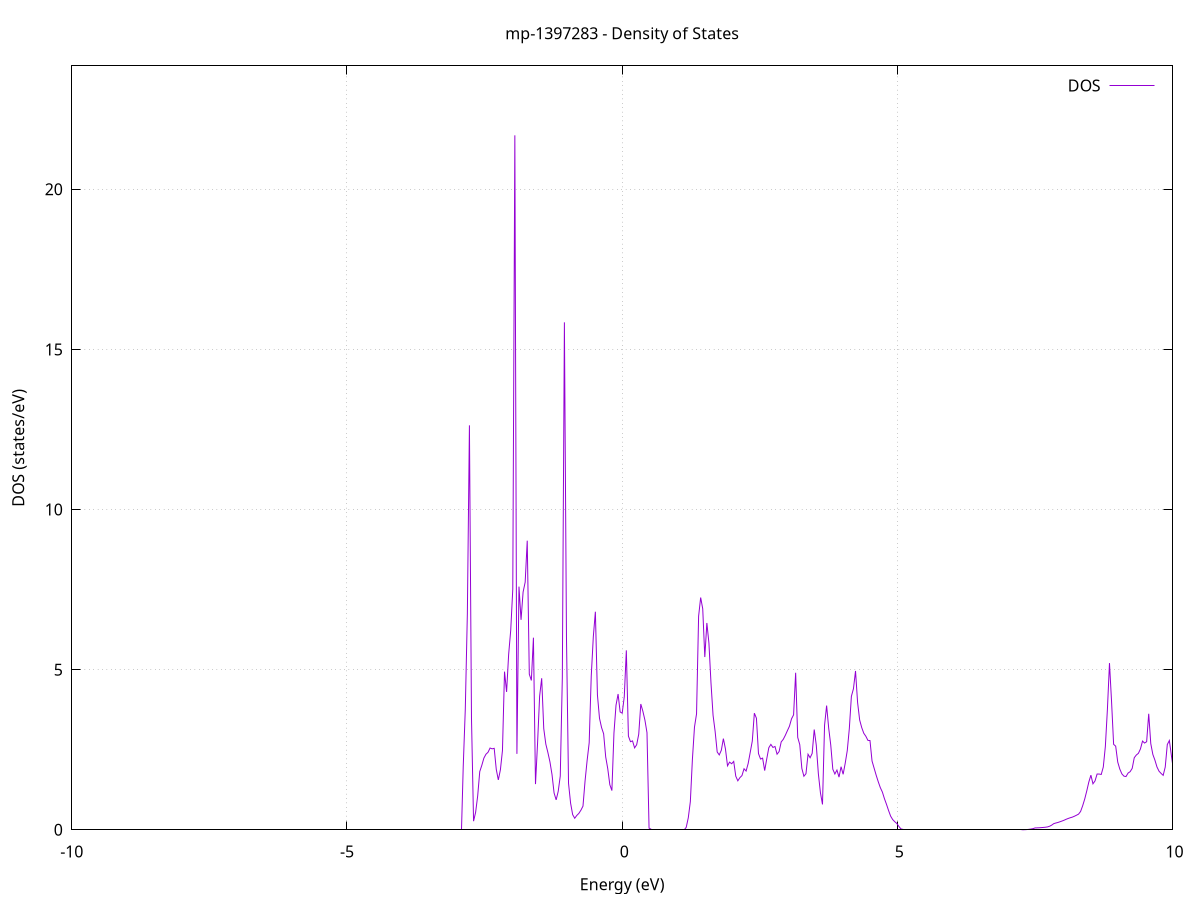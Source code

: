 set title 'mp-1397283 - Density of States'
set xlabel 'Energy (eV)'
set ylabel 'DOS (states/eV)'
set grid
set xrange [-10:10]
set yrange [0:23.853]
set xzeroaxis lt -1
set terminal png size 800,600
set output 'mp-1397283_dos_gnuplot.png'
plot '-' using 1:2 with lines title 'DOS'
-49.557600 0.000000
-49.520100 0.000000
-49.482600 0.000000
-49.445000 0.000000
-49.407500 0.000000
-49.370000 0.000000
-49.332500 0.000000
-49.295000 0.000000
-49.257500 0.000000
-49.219900 0.000000
-49.182400 0.000000
-49.144900 0.000000
-49.107400 0.000000
-49.069900 0.000000
-49.032400 0.000000
-48.994900 0.000000
-48.957300 0.000000
-48.919800 0.000000
-48.882300 0.000000
-48.844800 0.000000
-48.807300 0.000000
-48.769800 0.000000
-48.732200 0.000000
-48.694700 0.000000
-48.657200 0.000000
-48.619700 0.000000
-48.582200 0.000000
-48.544700 0.000000
-48.507100 0.000000
-48.469600 0.000000
-48.432100 0.000000
-48.394600 0.000000
-48.357100 0.000000
-48.319600 0.000000
-48.282000 0.000000
-48.244500 0.000000
-48.207000 0.000000
-48.169500 0.000000
-48.132000 0.000000
-48.094500 0.000000
-48.056900 0.000000
-48.019400 0.000000
-47.981900 0.000000
-47.944400 0.000000
-47.906900 0.000000
-47.869400 0.000000
-47.831900 0.000000
-47.794300 0.000000
-47.756800 0.000000
-47.719300 0.000000
-47.681800 0.000000
-47.644300 0.000000
-47.606800 0.000000
-47.569200 0.000000
-47.531700 0.000000
-47.494200 0.000000
-47.456700 0.000000
-47.419200 0.000000
-47.381700 0.000000
-47.344100 0.000000
-47.306600 0.000000
-47.269100 0.000000
-47.231600 0.000000
-47.194100 0.000000
-47.156600 0.000000
-47.119000 0.000000
-47.081500 0.000000
-47.044000 0.000000
-47.006500 0.000000
-46.969000 0.000000
-46.931500 0.000000
-46.893900 0.000000
-46.856400 0.000000
-46.818900 0.000000
-46.781400 0.000000
-46.743900 0.000000
-46.706400 0.000000
-46.668900 0.000000
-46.631300 0.000000
-46.593800 0.000000
-46.556300 0.000000
-46.518800 0.000000
-46.481300 0.000000
-46.443800 0.000000
-46.406200 0.000000
-46.368700 0.000000
-46.331200 0.000000
-46.293700 0.000000
-46.256200 0.000000
-46.218700 0.000000
-46.181100 0.000000
-46.143600 234.462300
-46.106100 0.000000
-46.068600 0.000000
-46.031100 0.000000
-45.993600 0.000000
-45.956000 0.000000
-45.918500 0.000000
-45.881000 0.000000
-45.843500 0.000000
-45.806000 0.000000
-45.768500 0.000000
-45.730900 0.000000
-45.693400 0.000000
-45.655900 0.000000
-45.618400 0.000000
-45.580900 0.000000
-45.543400 0.000000
-45.505900 0.000000
-45.468300 0.000000
-45.430800 0.000000
-45.393300 0.000000
-45.355800 0.000000
-45.318300 0.000000
-45.280800 0.000000
-45.243200 0.000000
-45.205700 0.000000
-45.168200 0.000000
-45.130700 0.000000
-45.093200 0.000000
-45.055700 0.000000
-45.018100 0.000000
-44.980600 0.000000
-44.943100 0.000000
-44.905600 0.000000
-44.868100 0.000000
-44.830600 0.000000
-44.793000 0.000000
-44.755500 0.000000
-44.718000 0.000000
-44.680500 0.000000
-44.643000 0.000000
-44.605500 0.000000
-44.567900 0.000000
-44.530400 0.000000
-44.492900 0.000000
-44.455400 0.000000
-44.417900 0.000000
-44.380400 0.000000
-44.342900 0.000000
-44.305300 0.000000
-44.267800 0.000000
-44.230300 0.000000
-44.192800 0.000000
-44.155300 0.000000
-44.117800 0.000000
-44.080200 0.000000
-44.042700 0.000000
-44.005200 0.000000
-43.967700 0.000000
-43.930200 0.000000
-43.892700 0.000000
-43.855100 0.000000
-43.817600 0.000000
-43.780100 0.000000
-43.742600 0.000000
-43.705100 0.000000
-43.667600 0.000000
-43.630000 0.000000
-43.592500 0.000000
-43.555000 0.000000
-43.517500 0.000000
-43.480000 0.000000
-43.442500 0.000000
-43.404900 0.000000
-43.367400 0.000000
-43.329900 0.000000
-43.292400 0.000000
-43.254900 0.000000
-43.217400 0.000000
-43.179900 0.000000
-43.142300 0.000000
-43.104800 0.000000
-43.067300 0.000000
-43.029800 0.000000
-42.992300 0.000000
-42.954800 0.000000
-42.917200 0.000000
-42.879700 0.000000
-42.842200 0.000000
-42.804700 0.000000
-42.767200 0.000000
-42.729700 0.000000
-42.692100 0.000000
-42.654600 0.000000
-42.617100 0.000000
-42.579600 0.000000
-42.542100 0.000000
-42.504600 0.000000
-42.467000 0.000000
-42.429500 0.000000
-42.392000 0.000000
-42.354500 0.000000
-42.317000 0.000000
-42.279500 0.000000
-42.241900 0.000000
-42.204400 0.000000
-42.166900 0.000000
-42.129400 0.000000
-42.091900 0.000000
-42.054400 0.000000
-42.016900 0.000000
-41.979300 0.000000
-41.941800 0.000000
-41.904300 0.000000
-41.866800 0.000000
-41.829300 0.000000
-41.791800 0.000000
-41.754200 0.000000
-41.716700 0.000000
-41.679200 0.000000
-41.641700 0.000000
-41.604200 0.000000
-41.566700 0.000000
-41.529100 0.000000
-41.491600 0.000000
-41.454100 0.000000
-41.416600 0.000000
-41.379100 0.000000
-41.341600 0.000000
-41.304000 0.000000
-41.266500 0.000000
-41.229000 0.000000
-41.191500 0.000000
-41.154000 0.000000
-41.116500 0.000000
-41.078900 0.000000
-41.041400 0.000000
-41.003900 0.000000
-40.966400 0.000000
-40.928900 0.000000
-40.891400 0.000000
-40.853900 0.000000
-40.816300 0.000000
-40.778800 0.000000
-40.741300 0.000000
-40.703800 0.000000
-40.666300 0.000000
-40.628800 0.000000
-40.591200 0.000000
-40.553700 0.000000
-40.516200 0.000000
-40.478700 0.000000
-40.441200 0.000000
-40.403700 0.000000
-40.366100 0.000000
-40.328600 0.000000
-40.291100 0.000000
-40.253600 0.000000
-40.216100 0.000000
-40.178600 0.000000
-40.141000 0.000000
-40.103500 0.000000
-40.066000 0.000000
-40.028500 0.000000
-39.991000 0.000000
-39.953500 0.000000
-39.915900 0.000000
-39.878400 0.000000
-39.840900 0.000000
-39.803400 0.000000
-39.765900 0.000000
-39.728400 0.000000
-39.690900 0.000000
-39.653300 0.000000
-39.615800 0.000000
-39.578300 0.000000
-39.540800 0.000000
-39.503300 0.000000
-39.465800 0.000000
-39.428200 0.000000
-39.390700 0.000000
-39.353200 0.000000
-39.315700 0.000000
-39.278200 0.000000
-39.240700 0.000000
-39.203100 0.000000
-39.165600 0.000000
-39.128100 0.000000
-39.090600 0.000000
-39.053100 0.000000
-39.015600 0.000000
-38.978000 0.000000
-38.940500 0.000000
-38.903000 0.000000
-38.865500 0.000000
-38.828000 0.000000
-38.790500 0.000000
-38.752900 0.000000
-38.715400 0.000000
-38.677900 0.000000
-38.640400 0.000000
-38.602900 0.000000
-38.565400 0.000000
-38.527900 0.000000
-38.490300 0.000000
-38.452800 0.000000
-38.415300 0.000000
-38.377800 0.000000
-38.340300 0.000000
-38.302800 0.000000
-38.265200 0.000000
-38.227700 0.000000
-38.190200 0.000000
-38.152700 0.000000
-38.115200 0.000000
-38.077700 0.000000
-38.040100 0.000000
-38.002600 0.000000
-37.965100 0.000000
-37.927600 0.000000
-37.890100 0.000000
-37.852600 0.000000
-37.815000 0.000000
-37.777500 0.000000
-37.740000 0.000000
-37.702500 0.000000
-37.665000 0.000000
-37.627500 0.000000
-37.589900 0.000000
-37.552400 0.000000
-37.514900 0.000000
-37.477400 0.000000
-37.439900 0.000000
-37.402400 0.000000
-37.364900 0.000000
-37.327300 0.000000
-37.289800 0.000000
-37.252300 0.000000
-37.214800 0.000000
-37.177300 0.000000
-37.139800 0.000000
-37.102200 0.000000
-37.064700 0.000000
-37.027200 0.000000
-36.989700 0.000000
-36.952200 0.000000
-36.914700 0.000000
-36.877100 0.000000
-36.839600 0.000000
-36.802100 0.000000
-36.764600 0.000000
-36.727100 0.000000
-36.689600 0.000000
-36.652000 0.000000
-36.614500 0.000000
-36.577000 0.000000
-36.539500 0.000000
-36.502000 0.000000
-36.464500 0.000000
-36.426900 0.000000
-36.389400 0.000000
-36.351900 0.000000
-36.314400 0.000000
-36.276900 0.000000
-36.239400 0.000000
-36.201900 0.000000
-36.164300 0.000000
-36.126800 0.000000
-36.089300 0.000000
-36.051800 0.000000
-36.014300 0.000000
-35.976800 0.000000
-35.939200 0.000000
-35.901700 0.000000
-35.864200 0.000000
-35.826700 0.000000
-35.789200 0.000000
-35.751700 0.000000
-35.714100 0.000000
-35.676600 0.000000
-35.639100 0.000000
-35.601600 0.000000
-35.564100 0.000000
-35.526600 0.000000
-35.489000 0.000000
-35.451500 0.000000
-35.414000 0.000000
-35.376500 0.000000
-35.339000 0.000000
-35.301500 0.000000
-35.263900 0.000000
-35.226400 0.000000
-35.188900 0.000000
-35.151400 0.000000
-35.113900 0.000000
-35.076400 0.000000
-35.038900 0.000000
-35.001300 0.000000
-34.963800 0.000000
-34.926300 0.000000
-34.888800 0.000000
-34.851300 0.000000
-34.813800 0.000000
-34.776200 0.000000
-34.738700 0.000000
-34.701200 0.000000
-34.663700 0.000000
-34.626200 0.000000
-34.588700 0.000000
-34.551100 0.000000
-34.513600 0.000000
-34.476100 0.000000
-34.438600 0.000000
-34.401100 0.000000
-34.363600 0.000000
-34.326000 0.000000
-34.288500 0.000000
-34.251000 0.000000
-34.213500 0.000000
-34.176000 0.000000
-34.138500 0.000000
-34.100900 0.000000
-34.063400 0.000000
-34.025900 0.000000
-33.988400 0.000000
-33.950900 0.000000
-33.913400 0.000000
-33.875900 0.000000
-33.838300 0.000000
-33.800800 0.000000
-33.763300 0.000000
-33.725800 0.000000
-33.688300 0.000000
-33.650800 0.000000
-33.613200 0.000000
-33.575700 0.000000
-33.538200 0.000000
-33.500700 0.000000
-33.463200 0.000000
-33.425700 0.000000
-33.388100 0.000000
-33.350600 0.000000
-33.313100 0.000000
-33.275600 0.000000
-33.238100 0.000000
-33.200600 0.000000
-33.163000 0.000000
-33.125500 0.000000
-33.088000 0.000000
-33.050500 0.000000
-33.013000 0.000000
-32.975500 0.000000
-32.937900 0.000000
-32.900400 0.000000
-32.862900 0.000000
-32.825400 0.000000
-32.787900 0.000000
-32.750400 0.000000
-32.712900 0.000000
-32.675300 0.000000
-32.637800 0.000000
-32.600300 0.000000
-32.562800 0.000000
-32.525300 0.000000
-32.487800 0.000000
-32.450200 0.000000
-32.412700 0.000000
-32.375200 0.000000
-32.337700 0.000000
-32.300200 0.000000
-32.262700 0.000000
-32.225100 0.000000
-32.187600 0.000000
-32.150100 0.000000
-32.112600 0.000000
-32.075100 0.000000
-32.037600 0.000000
-32.000000 0.000000
-31.962500 0.000000
-31.925000 0.000000
-31.887500 0.000000
-31.850000 0.000000
-31.812500 0.000000
-31.774900 0.000000
-31.737400 0.000000
-31.699900 0.000000
-31.662400 0.000000
-31.624900 0.000000
-31.587400 0.000000
-31.549900 0.000000
-31.512300 0.000000
-31.474800 0.000000
-31.437300 0.000000
-31.399800 0.000000
-31.362300 0.000000
-31.324800 0.000000
-31.287200 0.000000
-31.249700 0.000000
-31.212200 0.000000
-31.174700 0.000000
-31.137200 0.000000
-31.099700 0.000000
-31.062100 0.000000
-31.024600 0.000000
-30.987100 0.000000
-30.949600 0.000000
-30.912100 0.000000
-30.874600 0.000000
-30.837000 0.000000
-30.799500 0.000000
-30.762000 0.000000
-30.724500 0.000000
-30.687000 0.000000
-30.649500 0.000000
-30.611900 0.000000
-30.574400 0.000000
-30.536900 0.000000
-30.499400 0.000000
-30.461900 0.000000
-30.424400 0.000000
-30.386900 0.000000
-30.349300 0.000000
-30.311800 0.000000
-30.274300 0.000000
-30.236800 0.000000
-30.199300 0.000000
-30.161800 0.000000
-30.124200 0.000000
-30.086700 0.000000
-30.049200 0.000000
-30.011700 0.000000
-29.974200 0.000000
-29.936700 0.000000
-29.899100 0.000000
-29.861600 0.000000
-29.824100 0.000000
-29.786600 0.000000
-29.749100 0.000000
-29.711600 0.000000
-29.674000 0.000000
-29.636500 0.000000
-29.599000 0.000000
-29.561500 0.000000
-29.524000 0.000000
-29.486500 0.000000
-29.448900 0.000000
-29.411400 0.000000
-29.373900 0.000000
-29.336400 0.000000
-29.298900 0.000000
-29.261400 0.000000
-29.223900 0.000000
-29.186300 0.000000
-29.148800 0.000000
-29.111300 0.000000
-29.073800 0.000000
-29.036300 0.000000
-28.998800 0.000000
-28.961200 0.000000
-28.923700 0.000000
-28.886200 0.000000
-28.848700 0.000000
-28.811200 0.000000
-28.773700 0.000000
-28.736100 0.000000
-28.698600 0.000000
-28.661100 0.000000
-28.623600 0.000000
-28.586100 0.000000
-28.548600 0.000000
-28.511000 0.000000
-28.473500 0.000000
-28.436000 0.000000
-28.398500 0.000000
-28.361000 0.000000
-28.323500 0.000000
-28.285900 0.000000
-28.248400 0.000000
-28.210900 0.000000
-28.173400 0.000000
-28.135900 0.000000
-28.098400 0.000000
-28.060900 0.000000
-28.023300 0.000000
-27.985800 0.000000
-27.948300 0.000000
-27.910800 0.000000
-27.873300 0.000000
-27.835800 0.000000
-27.798200 0.000000
-27.760700 0.000000
-27.723200 0.000000
-27.685700 0.000000
-27.648200 0.000000
-27.610700 0.000000
-27.573100 0.000000
-27.535600 0.000000
-27.498100 0.000000
-27.460600 0.000000
-27.423100 0.000000
-27.385600 0.000000
-27.348000 0.000000
-27.310500 0.000000
-27.273000 0.000000
-27.235500 0.000000
-27.198000 0.000000
-27.160500 0.000000
-27.122900 0.000000
-27.085400 0.000000
-27.047900 0.000000
-27.010400 0.000000
-26.972900 0.000000
-26.935400 0.000000
-26.897900 0.000000
-26.860300 0.000000
-26.822800 0.000000
-26.785300 0.000000
-26.747800 0.000000
-26.710300 0.000000
-26.672800 0.000000
-26.635200 0.000000
-26.597700 0.000000
-26.560200 0.000000
-26.522700 0.000000
-26.485200 0.000000
-26.447700 0.000000
-26.410100 0.000000
-26.372600 0.000000
-26.335100 0.000000
-26.297600 0.000000
-26.260100 0.000000
-26.222600 0.000000
-26.185000 0.000000
-26.147500 0.000000
-26.110000 0.000000
-26.072500 0.000000
-26.035000 0.000000
-25.997500 0.000000
-25.959900 0.000000
-25.922400 0.000000
-25.884900 0.000000
-25.847400 0.000000
-25.809900 0.000000
-25.772400 0.000000
-25.734900 0.000000
-25.697300 0.000000
-25.659800 0.000000
-25.622300 0.000000
-25.584800 0.000000
-25.547300 0.000000
-25.509800 0.000000
-25.472200 0.000000
-25.434700 0.000000
-25.397200 0.000000
-25.359700 0.000000
-25.322200 0.000000
-25.284700 0.000000
-25.247100 0.000000
-25.209600 0.000000
-25.172100 0.000000
-25.134600 0.000000
-25.097100 0.000000
-25.059600 0.000000
-25.022000 0.000000
-24.984500 0.000000
-24.947000 0.000000
-24.909500 0.000000
-24.872000 0.000000
-24.834500 0.000000
-24.796900 0.000000
-24.759400 0.000000
-24.721900 0.000000
-24.684400 0.000000
-24.646900 0.000000
-24.609400 0.000000
-24.571900 0.000000
-24.534300 0.000000
-24.496800 0.000000
-24.459300 0.000000
-24.421800 0.000000
-24.384300 0.000000
-24.346800 0.000000
-24.309200 0.000000
-24.271700 0.000000
-24.234200 0.000000
-24.196700 0.000000
-24.159200 0.000000
-24.121700 0.000000
-24.084100 0.000000
-24.046600 0.000000
-24.009100 0.000000
-23.971600 0.000000
-23.934100 0.000000
-23.896600 0.000000
-23.859000 0.000000
-23.821500 0.000000
-23.784000 0.000000
-23.746500 0.000000
-23.709000 0.000000
-23.671500 0.000000
-23.633900 0.000000
-23.596400 0.000000
-23.558900 0.000000
-23.521400 0.000000
-23.483900 0.000000
-23.446400 0.000000
-23.408900 0.000000
-23.371300 0.000000
-23.333800 0.000000
-23.296300 0.000000
-23.258800 0.000000
-23.221300 0.000000
-23.183800 0.000000
-23.146200 0.000000
-23.108700 0.000000
-23.071200 0.000000
-23.033700 0.000000
-22.996200 0.000000
-22.958700 0.000000
-22.921100 0.000000
-22.883600 0.000000
-22.846100 0.000000
-22.808600 0.000000
-22.771100 0.000000
-22.733600 0.000000
-22.696000 0.000000
-22.658500 0.000000
-22.621000 0.000000
-22.583500 0.000000
-22.546000 0.000000
-22.508500 0.000000
-22.470900 0.000000
-22.433400 0.000000
-22.395900 0.000000
-22.358400 0.000000
-22.320900 0.000000
-22.283400 0.000000
-22.245900 0.000000
-22.208300 0.000000
-22.170800 0.000000
-22.133300 0.000000
-22.095800 0.000000
-22.058300 0.000000
-22.020800 0.000000
-21.983200 0.000000
-21.945700 0.000000
-21.908200 0.000000
-21.870700 0.000000
-21.833200 0.000000
-21.795700 0.000000
-21.758100 0.000000
-21.720600 0.000000
-21.683100 0.000000
-21.645600 0.000000
-21.608100 0.000000
-21.570600 0.000000
-21.533000 0.000000
-21.495500 0.000000
-21.458000 0.000000
-21.420500 0.000000
-21.383000 0.000000
-21.345500 0.000000
-21.307900 0.000000
-21.270400 0.000000
-21.232900 0.000000
-21.195400 0.000000
-21.157900 0.000000
-21.120400 0.000000
-21.082900 0.000000
-21.045300 0.000000
-21.007800 0.000000
-20.970300 0.000000
-20.932800 0.000000
-20.895300 0.000000
-20.857800 0.000000
-20.820200 0.000000
-20.782700 0.000000
-20.745200 0.000000
-20.707700 0.000000
-20.670200 0.000000
-20.632700 0.000000
-20.595100 0.000000
-20.557600 0.000000
-20.520100 0.000000
-20.482600 0.000000
-20.445100 0.000000
-20.407600 0.000000
-20.370000 0.000000
-20.332500 0.000000
-20.295000 0.000000
-20.257500 0.000000
-20.220000 0.000000
-20.182500 0.000000
-20.144900 0.000000
-20.107400 0.000000
-20.069900 0.000000
-20.032400 0.000000
-19.994900 0.000000
-19.957400 0.000000
-19.919900 0.000000
-19.882300 0.000000
-19.844800 0.000000
-19.807300 0.000000
-19.769800 0.000000
-19.732300 0.000000
-19.694800 0.000000
-19.657200 0.000000
-19.619700 0.000000
-19.582200 0.000000
-19.544700 0.000000
-19.507200 0.000000
-19.469700 0.000000
-19.432100 0.000000
-19.394600 0.000000
-19.357100 0.000000
-19.319600 0.000000
-19.282100 0.000000
-19.244600 0.000000
-19.207000 0.000000
-19.169500 0.000000
-19.132000 0.000000
-19.094500 0.000000
-19.057000 0.000000
-19.019500 0.000000
-18.981900 0.000000
-18.944400 0.000000
-18.906900 0.000000
-18.869400 0.000000
-18.831900 0.000000
-18.794400 0.000000
-18.756900 0.000000
-18.719300 0.000000
-18.681800 0.000000
-18.644300 0.000000
-18.606800 0.000000
-18.569300 0.000000
-18.531800 0.000000
-18.494200 0.000000
-18.456700 0.000000
-18.419200 0.000000
-18.381700 0.000000
-18.344200 0.000000
-18.306700 0.000000
-18.269100 0.000000
-18.231600 0.000000
-18.194100 0.000000
-18.156600 0.000000
-18.119100 0.000000
-18.081600 0.000000
-18.044000 0.000000
-18.006500 0.000000
-17.969000 0.000000
-17.931500 0.000000
-17.894000 0.000000
-17.856500 0.000000
-17.818900 0.000000
-17.781400 0.000000
-17.743900 0.000000
-17.706400 0.000000
-17.668900 0.000000
-17.631400 0.000000
-17.593900 0.000000
-17.556300 0.000000
-17.518800 0.000000
-17.481300 0.000000
-17.443800 0.000000
-17.406300 0.000000
-17.368800 0.000000
-17.331200 0.000000
-17.293700 0.000000
-17.256200 0.000000
-17.218700 0.000000
-17.181200 0.000000
-17.143700 0.000000
-17.106100 0.000000
-17.068600 0.000000
-17.031100 0.000000
-16.993600 0.000000
-16.956100 0.000000
-16.918600 0.000000
-16.881000 0.000000
-16.843500 0.000000
-16.806000 0.000000
-16.768500 0.000000
-16.731000 0.000000
-16.693500 0.000000
-16.655900 0.000000
-16.618400 0.000000
-16.580900 0.000000
-16.543400 0.000000
-16.505900 0.000000
-16.468400 0.000000
-16.430900 0.000000
-16.393300 0.000000
-16.355800 0.000000
-16.318300 0.000000
-16.280800 0.000000
-16.243300 0.000000
-16.205800 0.000000
-16.168200 0.000000
-16.130700 0.000000
-16.093200 0.000000
-16.055700 0.000000
-16.018200 0.000000
-15.980700 0.000000
-15.943100 0.000000
-15.905600 0.000000
-15.868100 0.000000
-15.830600 0.000000
-15.793100 0.000000
-15.755600 0.000000
-15.718000 0.000000
-15.680500 0.000000
-15.643000 0.000000
-15.605500 0.000000
-15.568000 0.000000
-15.530500 0.000000
-15.492900 0.000000
-15.455400 0.000000
-15.417900 0.000000
-15.380400 0.000000
-15.342900 0.000000
-15.305400 0.000000
-15.267900 0.000000
-15.230300 0.000000
-15.192800 0.000000
-15.155300 0.000000
-15.117800 0.000000
-15.080300 0.000000
-15.042800 0.000000
-15.005200 0.000000
-14.967700 0.000000
-14.930200 0.000000
-14.892700 0.000000
-14.855200 0.000000
-14.817700 0.000000
-14.780100 0.000000
-14.742600 0.000000
-14.705100 0.000000
-14.667600 0.000000
-14.630100 0.000000
-14.592600 0.000000
-14.555000 0.000000
-14.517500 0.000000
-14.480000 0.000000
-14.442500 0.000000
-14.405000 0.000000
-14.367500 0.000000
-14.329900 0.000000
-14.292400 0.000000
-14.254900 0.000000
-14.217400 0.000000
-14.179900 0.000000
-14.142400 0.000000
-14.104900 0.000000
-14.067300 0.000000
-14.029800 0.000000
-13.992300 0.000000
-13.954800 0.000000
-13.917300 0.000000
-13.879800 0.000000
-13.842200 0.000000
-13.804700 0.000000
-13.767200 0.000000
-13.729700 0.000000
-13.692200 0.000000
-13.654700 0.000000
-13.617100 0.000000
-13.579600 0.000000
-13.542100 0.000000
-13.504600 0.000000
-13.467100 0.000000
-13.429600 0.000000
-13.392000 0.000000
-13.354500 0.000000
-13.317000 0.000000
-13.279500 0.000000
-13.242000 0.000000
-13.204500 0.000000
-13.166900 0.000000
-13.129400 0.000000
-13.091900 0.000000
-13.054400 0.000000
-13.016900 0.000000
-12.979400 0.000000
-12.941900 0.000000
-12.904300 0.000000
-12.866800 0.000000
-12.829300 0.000000
-12.791800 0.000000
-12.754300 0.000000
-12.716800 0.000000
-12.679200 0.000000
-12.641700 0.000000
-12.604200 0.000000
-12.566700 0.000000
-12.529200 0.000000
-12.491700 0.000000
-12.454100 0.000000
-12.416600 0.000000
-12.379100 0.000000
-12.341600 0.000000
-12.304100 0.000000
-12.266600 0.000000
-12.229000 0.000000
-12.191500 0.000000
-12.154000 0.000000
-12.116500 0.000000
-12.079000 0.000000
-12.041500 0.000000
-12.003900 0.000000
-11.966400 0.000000
-11.928900 0.000000
-11.891400 0.000000
-11.853900 0.000000
-11.816400 0.000000
-11.778900 0.000000
-11.741300 0.000000
-11.703800 0.000000
-11.666300 0.000000
-11.628800 0.000000
-11.591300 0.000000
-11.553800 0.000000
-11.516200 0.000000
-11.478700 0.078400
-11.441200 0.360600
-11.403700 0.553900
-11.366200 0.666600
-11.328700 0.811200
-11.291100 0.955600
-11.253600 1.102200
-11.216100 1.253500
-11.178600 1.437500
-11.141100 1.674300
-11.103600 2.055000
-11.066000 2.656900
-11.028500 2.703200
-10.991000 2.437400
-10.953500 2.299500
-10.916000 2.153100
-10.878500 1.661200
-10.840900 1.119700
-10.803400 0.453600
-10.765900 0.224300
-10.728400 0.555900
-10.690900 1.568400
-10.653400 2.530300
-10.615900 3.317400
-10.578300 5.100600
-10.540800 3.002600
-10.503300 2.334300
-10.465800 1.940300
-10.428300 1.629600
-10.390800 1.392100
-10.353200 1.243600
-10.315700 10.324800
-10.278200 11.820000
-10.240700 12.331400
-10.203200 7.566600
-10.165700 3.640200
-10.128100 1.706100
-10.090600 0.000000
-10.053100 0.000000
-10.015600 0.000000
-9.978100 0.000000
-9.940600 0.000000
-9.903000 0.000000
-9.865500 0.000000
-9.828000 0.000000
-9.790500 0.000000
-9.753000 0.000000
-9.715500 0.000000
-9.677900 0.000000
-9.640400 0.000000
-9.602900 0.000000
-9.565400 0.000000
-9.527900 0.000000
-9.490400 0.000000
-9.452900 0.000000
-9.415300 0.000000
-9.377800 0.000000
-9.340300 0.000000
-9.302800 0.000000
-9.265300 0.000000
-9.227800 0.000000
-9.190200 0.000000
-9.152700 0.000000
-9.115200 0.000000
-9.077700 0.000000
-9.040200 0.000000
-9.002700 0.000000
-8.965100 0.000000
-8.927600 0.000000
-8.890100 0.000000
-8.852600 0.000000
-8.815100 0.000000
-8.777600 0.000000
-8.740000 0.000000
-8.702500 0.000000
-8.665000 0.000000
-8.627500 0.000000
-8.590000 0.000000
-8.552500 0.000000
-8.514900 0.000000
-8.477400 0.000000
-8.439900 0.000000
-8.402400 0.000000
-8.364900 0.000000
-8.327400 0.000000
-8.289800 0.000000
-8.252300 0.000000
-8.214800 0.000000
-8.177300 0.000000
-8.139800 0.000000
-8.102300 0.000000
-8.064800 0.000000
-8.027200 0.000000
-7.989700 0.000000
-7.952200 0.000000
-7.914700 0.000000
-7.877200 0.000000
-7.839700 0.000000
-7.802100 0.000000
-7.764600 0.000000
-7.727100 0.000000
-7.689600 0.000000
-7.652100 0.000000
-7.614600 0.000000
-7.577000 0.000000
-7.539500 0.000000
-7.502000 0.000000
-7.464500 0.000000
-7.427000 0.000000
-7.389500 0.000000
-7.351900 0.000000
-7.314400 0.000000
-7.276900 0.000000
-7.239400 0.000000
-7.201900 0.000000
-7.164400 0.000000
-7.126800 0.000000
-7.089300 0.000000
-7.051800 0.000000
-7.014300 0.000000
-6.976800 0.000000
-6.939300 0.000000
-6.901800 0.000000
-6.864200 0.000000
-6.826700 0.000000
-6.789200 0.000000
-6.751700 0.000000
-6.714200 0.000000
-6.676700 0.000000
-6.639100 0.000000
-6.601600 0.000000
-6.564100 0.000000
-6.526600 0.000000
-6.489100 0.000000
-6.451600 0.000000
-6.414000 0.000000
-6.376500 0.000000
-6.339000 0.000000
-6.301500 0.000000
-6.264000 0.000000
-6.226500 0.000000
-6.188900 0.000000
-6.151400 0.000000
-6.113900 0.000000
-6.076400 0.000000
-6.038900 0.000000
-6.001400 0.000000
-5.963800 0.000000
-5.926300 0.000000
-5.888800 0.000000
-5.851300 0.000000
-5.813800 0.000000
-5.776300 0.000000
-5.738800 0.000000
-5.701200 0.000000
-5.663700 0.000000
-5.626200 0.000000
-5.588700 0.000000
-5.551200 0.000000
-5.513700 0.000000
-5.476100 0.000000
-5.438600 0.000000
-5.401100 0.000000
-5.363600 0.000000
-5.326100 0.000000
-5.288600 0.000000
-5.251000 0.000000
-5.213500 0.000000
-5.176000 0.000000
-5.138500 0.000000
-5.101000 0.000000
-5.063500 0.000000
-5.025900 0.000000
-4.988400 0.000000
-4.950900 0.000000
-4.913400 0.000000
-4.875900 0.000000
-4.838400 0.000000
-4.800800 0.000000
-4.763300 0.000000
-4.725800 0.000000
-4.688300 0.000000
-4.650800 0.000000
-4.613300 0.000000
-4.575800 0.000000
-4.538200 0.000000
-4.500700 0.000000
-4.463200 0.000000
-4.425700 0.000000
-4.388200 0.000000
-4.350700 0.000000
-4.313100 0.000000
-4.275600 0.000000
-4.238100 0.000000
-4.200600 0.000000
-4.163100 0.000000
-4.125600 0.000000
-4.088000 0.000000
-4.050500 0.000000
-4.013000 0.000000
-3.975500 0.000000
-3.938000 0.000000
-3.900500 0.000000
-3.862900 0.000000
-3.825400 0.000000
-3.787900 0.000000
-3.750400 0.000000
-3.712900 0.000000
-3.675400 0.000000
-3.637800 0.000000
-3.600300 0.000000
-3.562800 0.000000
-3.525300 0.000000
-3.487800 0.000000
-3.450300 0.000000
-3.412800 0.000000
-3.375200 0.000000
-3.337700 0.000000
-3.300200 0.000000
-3.262700 0.000000
-3.225200 0.000000
-3.187700 0.000000
-3.150100 0.000000
-3.112600 0.000000
-3.075100 0.000000
-3.037600 0.000000
-3.000100 0.000000
-2.962600 0.000000
-2.925000 0.000000
-2.887500 1.975600
-2.850000 3.764000
-2.812500 6.744800
-2.775000 12.628400
-2.737500 3.483900
-2.699900 0.269000
-2.662400 0.543900
-2.624900 1.058700
-2.587400 1.816100
-2.549900 2.012600
-2.512400 2.237200
-2.474800 2.358300
-2.437300 2.419100
-2.399800 2.552600
-2.362300 2.527800
-2.324800 2.542700
-2.287300 1.887100
-2.249800 1.556600
-2.212200 1.873100
-2.174700 2.474000
-2.137200 4.938100
-2.099700 4.304300
-2.062200 5.477600
-2.024700 6.225900
-1.987100 7.514900
-1.949600 21.684300
-1.912100 2.369700
-1.874600 7.592900
-1.837100 6.555500
-1.799600 7.422900
-1.762000 7.731600
-1.724500 9.026700
-1.687000 4.857700
-1.649500 4.663600
-1.612000 5.997400
-1.574500 1.426500
-1.536900 2.702600
-1.499400 4.173200
-1.461900 4.731600
-1.424400 3.158300
-1.386900 2.675400
-1.349400 2.413400
-1.311800 2.119900
-1.274300 1.723200
-1.236800 1.150800
-1.199300 0.933400
-1.161800 1.198000
-1.124300 1.678500
-1.086800 4.750300
-1.049200 15.844900
-1.011700 6.028800
-0.974200 1.450800
-0.936700 0.831300
-0.899200 0.472900
-0.861700 0.359700
-0.824100 0.447400
-0.786600 0.512000
-0.749100 0.611700
-0.711600 0.738300
-0.674100 1.519900
-0.636600 2.159700
-0.599000 2.714900
-0.561500 4.793700
-0.524000 6.022400
-0.486500 6.808700
-0.449000 4.208500
-0.411500 3.481400
-0.373900 3.191200
-0.336400 2.996800
-0.298900 2.275900
-0.261400 1.907300
-0.223900 1.407900
-0.186400 1.224000
-0.148800 3.020900
-0.111300 3.891000
-0.073800 4.238700
-0.036300 3.679100
0.001200 3.640000
0.038700 4.156300
0.076200 5.601700
0.113800 2.925100
0.151300 2.750400
0.188800 2.774900
0.226300 2.557200
0.263800 2.654200
0.301300 2.983700
0.338900 3.926900
0.376400 3.702000
0.413900 3.423000
0.451400 3.032500
0.488900 0.053100
0.526400 0.000000
0.564000 0.000000
0.601500 0.000000
0.639000 0.000000
0.676500 0.000000
0.714000 0.000000
0.751500 0.000000
0.789100 0.000000
0.826600 0.000000
0.864100 0.000000
0.901600 0.000000
0.939100 0.000000
0.976600 0.000000
1.014200 0.000000
1.051700 0.000000
1.089200 0.000000
1.126700 0.000000
1.164200 0.075900
1.201700 0.374200
1.239200 0.877700
1.276800 2.203800
1.314300 3.205900
1.351800 3.619500
1.389300 6.667500
1.426800 7.252000
1.464300 6.898800
1.501900 5.392900
1.539400 6.457700
1.576900 5.827200
1.614400 4.582200
1.651900 3.576500
1.689400 3.071800
1.727000 2.429300
1.764500 2.337200
1.802000 2.482800
1.839500 2.846300
1.877000 2.524600
1.914500 1.997200
1.952100 2.112000
1.989600 2.061900
2.027100 2.134500
2.064600 1.673000
2.102100 1.529000
2.139600 1.627600
2.177200 1.692700
2.214700 1.905600
2.252200 1.834000
2.289700 2.069000
2.327200 2.415700
2.364700 2.770000
2.402200 3.641300
2.439800 3.483600
2.477300 2.379100
2.514800 2.208500
2.552300 2.237100
2.589800 1.847600
2.627300 2.211700
2.664900 2.562100
2.702400 2.665800
2.739900 2.571400
2.777400 2.600100
2.814900 2.359900
2.852400 2.443200
2.890000 2.743800
2.927500 2.823800
2.965000 2.949800
3.002500 3.094400
3.040000 3.233900
3.077500 3.463800
3.115100 3.588800
3.152600 4.903200
3.190100 2.885800
3.227600 2.655700
3.265100 1.917300
3.302600 1.671200
3.340200 1.751200
3.377700 2.358600
3.415200 2.248600
3.452700 2.383900
3.490200 3.130700
3.527700 2.637500
3.565200 1.750100
3.602800 1.157100
3.640300 0.791700
3.677800 3.262000
3.715300 3.877800
3.752800 3.176700
3.790300 2.646900
3.827900 1.891000
3.865400 1.741700
3.902900 1.864700
3.940400 1.644200
3.977900 1.969400
4.015400 1.732300
4.053000 2.075300
4.090500 2.473600
4.128000 3.162400
4.165500 4.167900
4.203000 4.405000
4.240500 4.958300
4.278100 3.974000
4.315600 3.429100
4.353100 3.191200
4.390600 3.013700
4.428100 2.919600
4.465600 2.791700
4.503200 2.786200
4.540700 2.146900
4.578200 1.924500
4.615700 1.703600
4.653200 1.501500
4.690700 1.317300
4.728200 1.179000
4.765800 0.971700
4.803300 0.794000
4.840800 0.602300
4.878300 0.426400
4.915800 0.318600
4.953300 0.251600
4.990900 0.196500
5.028400 0.104500
5.065900 0.026800
5.103400 0.000000
5.140900 0.000000
5.178400 0.000000
5.216000 0.000000
5.253500 0.000000
5.291000 0.000000
5.328500 0.000000
5.366000 0.000000
5.403500 0.000000
5.441100 0.000000
5.478600 0.000000
5.516100 0.000000
5.553600 0.000000
5.591100 0.000000
5.628600 0.000000
5.666200 0.000000
5.703700 0.000000
5.741200 0.000000
5.778700 0.000000
5.816200 0.000000
5.853700 0.000000
5.891200 0.000000
5.928800 0.000000
5.966300 0.000000
6.003800 0.000000
6.041300 0.000000
6.078800 0.000000
6.116300 0.000000
6.153900 0.000000
6.191400 0.000000
6.228900 0.000000
6.266400 0.000000
6.303900 0.000000
6.341400 0.000000
6.379000 0.000000
6.416500 0.000000
6.454000 0.000000
6.491500 0.000000
6.529000 0.000000
6.566500 0.000000
6.604100 0.000000
6.641600 0.000000
6.679100 0.000000
6.716600 0.000000
6.754100 0.000000
6.791600 0.000000
6.829200 0.000000
6.866700 0.000000
6.904200 0.000000
6.941700 0.000000
6.979200 0.000000
7.016700 0.000000
7.054200 0.000000
7.091800 0.000000
7.129300 0.000000
7.166800 0.000000
7.204300 0.000000
7.241800 0.000000
7.279300 0.000200
7.316900 0.002300
7.354400 0.006900
7.391900 0.014000
7.429400 0.023500
7.466900 0.035400
7.504400 0.058600
7.542000 0.059600
7.579500 0.062900
7.617000 0.067600
7.654500 0.073300
7.692000 0.079800
7.729500 0.089400
7.767100 0.110700
7.804600 0.144600
7.842100 0.191200
7.879600 0.210900
7.917100 0.227800
7.954600 0.249700
7.992200 0.273100
8.029700 0.298000
8.067200 0.327600
8.104700 0.353300
8.142200 0.375700
8.179700 0.394900
8.217200 0.422200
8.254800 0.453900
8.292300 0.487500
8.329800 0.570800
8.367300 0.748100
8.404800 0.958800
8.442300 1.212800
8.479900 1.492300
8.517400 1.706100
8.554900 1.435400
8.592400 1.525900
8.629900 1.739800
8.667400 1.740500
8.705000 1.727100
8.742500 1.959100
8.780000 2.601200
8.817500 3.766900
8.855000 5.204700
8.892500 4.008000
8.930100 2.668400
8.967600 2.610700
9.005100 2.113600
9.042600 1.894900
9.080100 1.745700
9.117600 1.674400
9.155200 1.662100
9.192700 1.770400
9.230200 1.813900
9.267700 1.917200
9.305200 2.249700
9.342700 2.334500
9.380200 2.387000
9.417800 2.525200
9.455300 2.769600
9.492800 2.708600
9.530300 2.749600
9.567800 3.623200
9.605300 2.690900
9.642900 2.352900
9.680400 2.175000
9.717900 1.961000
9.755400 1.828500
9.792900 1.759500
9.830400 1.699200
9.868000 1.958400
9.905500 2.662300
9.943000 2.787300
9.980500 2.310800
10.018000 1.850800
10.055500 1.389800
10.093100 1.396300
10.130600 1.591200
10.168100 1.830500
10.205600 1.542100
10.243100 1.417700
10.280600 2.249300
10.318200 2.908000
10.355700 3.409400
10.393200 3.110000
10.430700 3.029200
10.468200 3.164100
10.505700 3.138900
10.543200 3.576600
10.580800 3.868200
10.618300 4.736500
10.655800 3.485100
10.693300 2.839500
10.730800 2.402700
10.768300 2.227400
10.805900 2.177800
10.843400 2.367500
10.880900 2.605200
10.918400 2.844200
10.955900 3.191100
10.993400 3.201400
11.031000 3.251600
11.068500 2.591400
11.106000 2.622100
11.143500 2.867100
11.181000 2.663700
11.218500 3.283000
11.256100 3.750300
11.293600 3.182700
11.331100 2.480200
11.368600 2.136400
11.406100 2.073700
11.443600 2.921700
11.481200 3.319600
11.518700 2.324900
11.556200 2.361400
11.593700 3.345600
11.631200 4.159600
11.668700 3.378500
11.706200 2.962300
11.743800 2.954600
11.781300 3.072300
11.818800 2.934500
11.856300 3.241800
11.893800 3.172400
11.931300 3.762600
11.968900 3.309900
12.006400 2.967800
12.043900 2.589700
12.081400 2.173000
12.118900 1.804600
12.156400 2.525600
12.194000 2.800200
12.231500 2.909000
12.269000 2.666800
12.306500 2.444400
12.344000 2.562600
12.381500 2.689700
12.419100 2.576900
12.456600 2.539100
12.494100 2.628700
12.531600 2.873000
12.569100 3.160800
12.606600 3.345000
12.644200 3.544100
12.681700 2.665500
12.719200 2.960900
12.756700 2.997200
12.794200 2.996400
12.831700 3.088500
12.869200 2.697800
12.906800 2.914400
12.944300 3.728800
12.981800 3.184800
13.019300 2.541700
13.056800 1.827900
13.094300 2.091600
13.131900 1.926300
13.169400 2.034000
13.206900 2.041000
13.244400 1.969500
13.281900 2.044900
13.319400 2.136200
13.357000 2.128700
13.394500 2.029900
13.432000 2.208500
13.469500 2.210900
13.507000 2.225700
13.544500 2.082000
13.582100 2.055600
13.619600 2.181200
13.657100 3.095800
13.694600 3.198500
13.732100 2.290100
13.769600 2.211700
13.807200 2.159500
13.844700 2.312300
13.882200 2.668900
13.919700 2.781000
13.957200 3.214200
13.994700 3.405100
14.032200 2.760900
14.069800 2.448400
14.107300 2.267800
14.144800 2.129400
14.182300 2.042400
14.219800 2.077800
14.257300 2.096800
14.294900 2.165800
14.332400 2.289500
14.369900 2.349900
14.407400 2.065900
14.444900 1.848100
14.482400 1.768400
14.520000 1.881100
14.557500 2.093500
14.595000 1.963700
14.632500 2.019400
14.670000 1.952900
14.707500 1.926400
14.745100 2.067800
14.782600 2.116300
14.820100 2.228300
14.857600 2.229500
14.895100 1.978300
14.932600 1.736600
14.970200 1.562900
15.007700 1.599900
15.045200 1.665000
15.082700 1.792800
15.120200 1.768900
15.157700 1.857100
15.195200 2.279400
15.232800 2.677100
15.270300 2.847600
15.307800 3.059100
15.345300 2.719300
15.382800 3.001000
15.420300 2.602800
15.457900 2.346700
15.495400 2.047200
15.532900 1.696700
15.570400 1.618500
15.607900 1.790400
15.645400 1.882300
15.683000 1.997200
15.720500 2.067200
15.758000 2.160900
15.795500 2.902900
15.833000 3.269800
15.870500 3.260800
15.908100 2.735800
15.945600 2.458200
15.983100 2.424200
16.020600 2.713600
16.058100 3.307100
16.095600 3.486400
16.133200 2.755900
16.170700 1.970200
16.208200 1.532500
16.245700 1.339100
16.283200 1.218000
16.320700 1.239300
16.358200 2.127100
16.395800 4.239500
16.433300 2.707800
16.470800 2.441700
16.508300 2.366500
16.545800 2.155100
16.583300 1.990100
16.620900 1.991100
16.658400 3.070200
16.695900 2.772800
16.733400 2.764100
16.770900 2.838000
16.808400 2.937600
16.846000 3.339200
16.883500 3.040200
16.921000 2.552800
16.958500 2.352500
16.996000 2.614300
17.033500 2.655900
17.071100 2.663200
17.108600 2.785300
17.146100 2.528300
17.183600 2.142600
17.221100 2.166800
17.258600 2.357900
17.296200 2.487200
17.333700 2.593100
17.371200 2.940600
17.408700 2.890400
17.446200 2.532700
17.483700 2.169700
17.521200 1.817700
17.558800 1.554600
17.596300 1.570000
17.633800 1.706300
17.671300 1.772200
17.708800 1.806300
17.746300 1.725800
17.783900 1.526800
17.821400 1.116700
17.858900 1.079900
17.896400 1.166500
17.933900 1.426300
17.971400 1.628500
18.009000 1.817000
18.046500 1.982000
18.084000 2.277200
18.121500 2.663500
18.159000 2.981100
18.196500 3.022100
18.234100 3.028600
18.271600 3.466600
18.309100 2.328600
18.346600 2.076200
18.384100 1.833600
18.421600 1.765700
18.459200 1.577900
18.496700 1.543800
18.534200 1.565500
18.571700 1.672600
18.609200 2.393800
18.646700 2.697600
18.684200 2.604100
18.721800 2.363100
18.759300 2.008400
18.796800 1.980000
18.834300 2.090400
18.871800 1.948600
18.909300 1.788100
18.946900 1.625500
18.984400 1.543700
19.021900 1.887000
19.059400 2.208600
19.096900 2.205400
19.134400 2.419200
19.172000 2.605500
19.209500 2.623300
19.247000 2.638700
19.284500 2.570500
19.322000 2.349300
19.359500 2.370000
19.397100 2.284500
19.434600 2.125100
19.472100 2.100800
19.509600 2.118600
19.547100 2.135200
19.584600 2.158300
19.622200 2.378300
19.659700 2.498900
19.697200 2.460200
19.734700 2.431100
19.772200 2.455200
19.809700 2.156800
19.847200 1.872000
19.884800 1.673400
19.922300 1.493200
19.959800 1.495900
19.997300 1.513600
20.034800 1.553300
20.072300 1.721000
20.109900 2.019200
20.147400 2.041400
20.184900 2.080800
20.222400 2.202400
20.259900 2.220500
20.297400 2.218800
20.335000 2.239100
20.372500 2.395000
20.410000 2.824600
20.447500 2.671700
20.485000 2.468100
20.522500 2.278000
20.560100 2.277300
20.597600 2.255000
20.635100 2.263700
20.672600 2.229600
20.710100 2.141900
20.747600 2.165800
20.785200 2.930000
20.822700 2.912100
20.860200 3.520000
20.897700 3.317900
20.935200 2.784200
20.972700 2.465800
21.010200 2.239800
21.047800 2.163500
21.085300 2.250600
21.122800 2.359700
21.160300 2.117800
21.197800 2.169400
21.235300 2.422200
21.272900 2.761600
21.310400 3.033600
21.347900 3.131400
21.385400 2.450300
21.422900 1.851600
21.460400 1.575800
21.498000 1.442600
21.535500 1.440500
21.573000 1.478700
21.610500 1.511400
21.648000 1.422100
21.685500 1.375500
21.723100 1.337400
21.760600 1.375400
21.798100 0.794500
21.835600 0.396200
21.873100 0.230600
21.910600 0.124700
21.948200 0.083400
21.985700 0.049900
22.023200 0.022700
22.060700 0.001700
22.098200 0.000000
22.135700 0.000000
22.173200 0.000000
22.210800 0.000000
22.248300 0.000000
22.285800 0.000000
22.323300 0.000000
22.360800 0.000000
22.398300 0.000000
22.435900 0.000000
22.473400 0.000000
22.510900 0.000000
22.548400 0.000000
22.585900 0.000000
22.623400 0.000000
22.661000 0.000000
22.698500 0.000000
22.736000 0.000000
22.773500 0.000000
22.811000 0.000000
22.848500 0.000000
22.886100 0.000000
22.923600 0.000000
22.961100 0.000000
22.998600 0.000000
23.036100 0.000000
23.073600 0.000000
23.111200 0.000000
23.148700 0.000000
23.186200 0.000000
23.223700 0.000000
23.261200 0.000000
23.298700 0.000000
23.336200 0.000000
23.373800 0.000000
23.411300 0.000000
23.448800 0.000000
23.486300 0.000000
23.523800 0.000000
23.561300 0.000000
23.598900 0.000000
23.636400 0.000000
23.673900 0.000000
23.711400 0.000000
23.748900 0.000000
23.786400 0.000000
23.824000 0.000000
23.861500 0.000000
23.899000 0.000000
23.936500 0.000000
23.974000 0.000000
24.011500 0.000000
24.049100 0.000000
24.086600 0.000000
24.124100 0.000000
24.161600 0.000000
24.199100 0.000000
24.236600 0.000000
24.274200 0.000000
24.311700 0.000000
24.349200 0.000000
24.386700 0.000000
24.424200 0.000000
24.461700 0.000000
24.499200 0.000000
24.536800 0.000000
24.574300 0.000000
24.611800 0.000000
24.649300 0.000000
24.686800 0.000000
24.724300 0.000000
24.761900 0.000000
24.799400 0.000000
24.836900 0.000000
24.874400 0.000000
24.911900 0.000000
24.949400 0.000000
24.987000 0.000000
25.024500 0.000000
25.062000 0.000000
25.099500 0.000000
25.137000 0.000000
25.174500 0.000000
25.212100 0.000000
25.249600 0.000000
25.287100 0.000000
25.324600 0.000000
25.362100 0.000000
25.399600 0.000000
25.437200 0.000000
25.474700 0.000000
e
